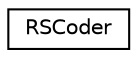 digraph "Graphical Class Hierarchy"
{
 // LATEX_PDF_SIZE
  edge [fontname="Helvetica",fontsize="10",labelfontname="Helvetica",labelfontsize="10"];
  node [fontname="Helvetica",fontsize="10",shape=record];
  rankdir="LR";
  Node0 [label="RSCoder",height=0.2,width=0.4,color="black", fillcolor="white", style="filled",URL="$classRSCoder.html",tooltip=" "];
}
